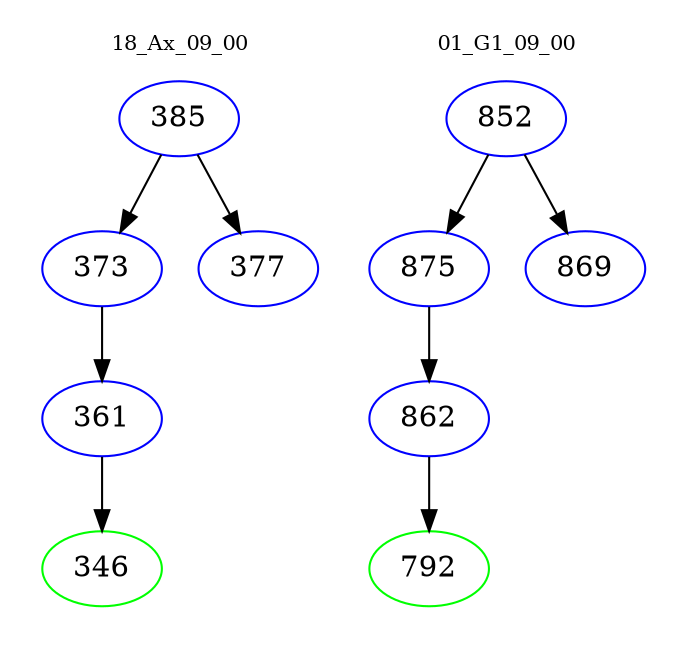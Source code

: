 digraph{
subgraph cluster_0 {
color = white
label = "18_Ax_09_00";
fontsize=10;
T0_385 [label="385", color="blue"]
T0_385 -> T0_373 [color="black"]
T0_373 [label="373", color="blue"]
T0_373 -> T0_361 [color="black"]
T0_361 [label="361", color="blue"]
T0_361 -> T0_346 [color="black"]
T0_346 [label="346", color="green"]
T0_385 -> T0_377 [color="black"]
T0_377 [label="377", color="blue"]
}
subgraph cluster_1 {
color = white
label = "01_G1_09_00";
fontsize=10;
T1_852 [label="852", color="blue"]
T1_852 -> T1_875 [color="black"]
T1_875 [label="875", color="blue"]
T1_875 -> T1_862 [color="black"]
T1_862 [label="862", color="blue"]
T1_862 -> T1_792 [color="black"]
T1_792 [label="792", color="green"]
T1_852 -> T1_869 [color="black"]
T1_869 [label="869", color="blue"]
}
}
